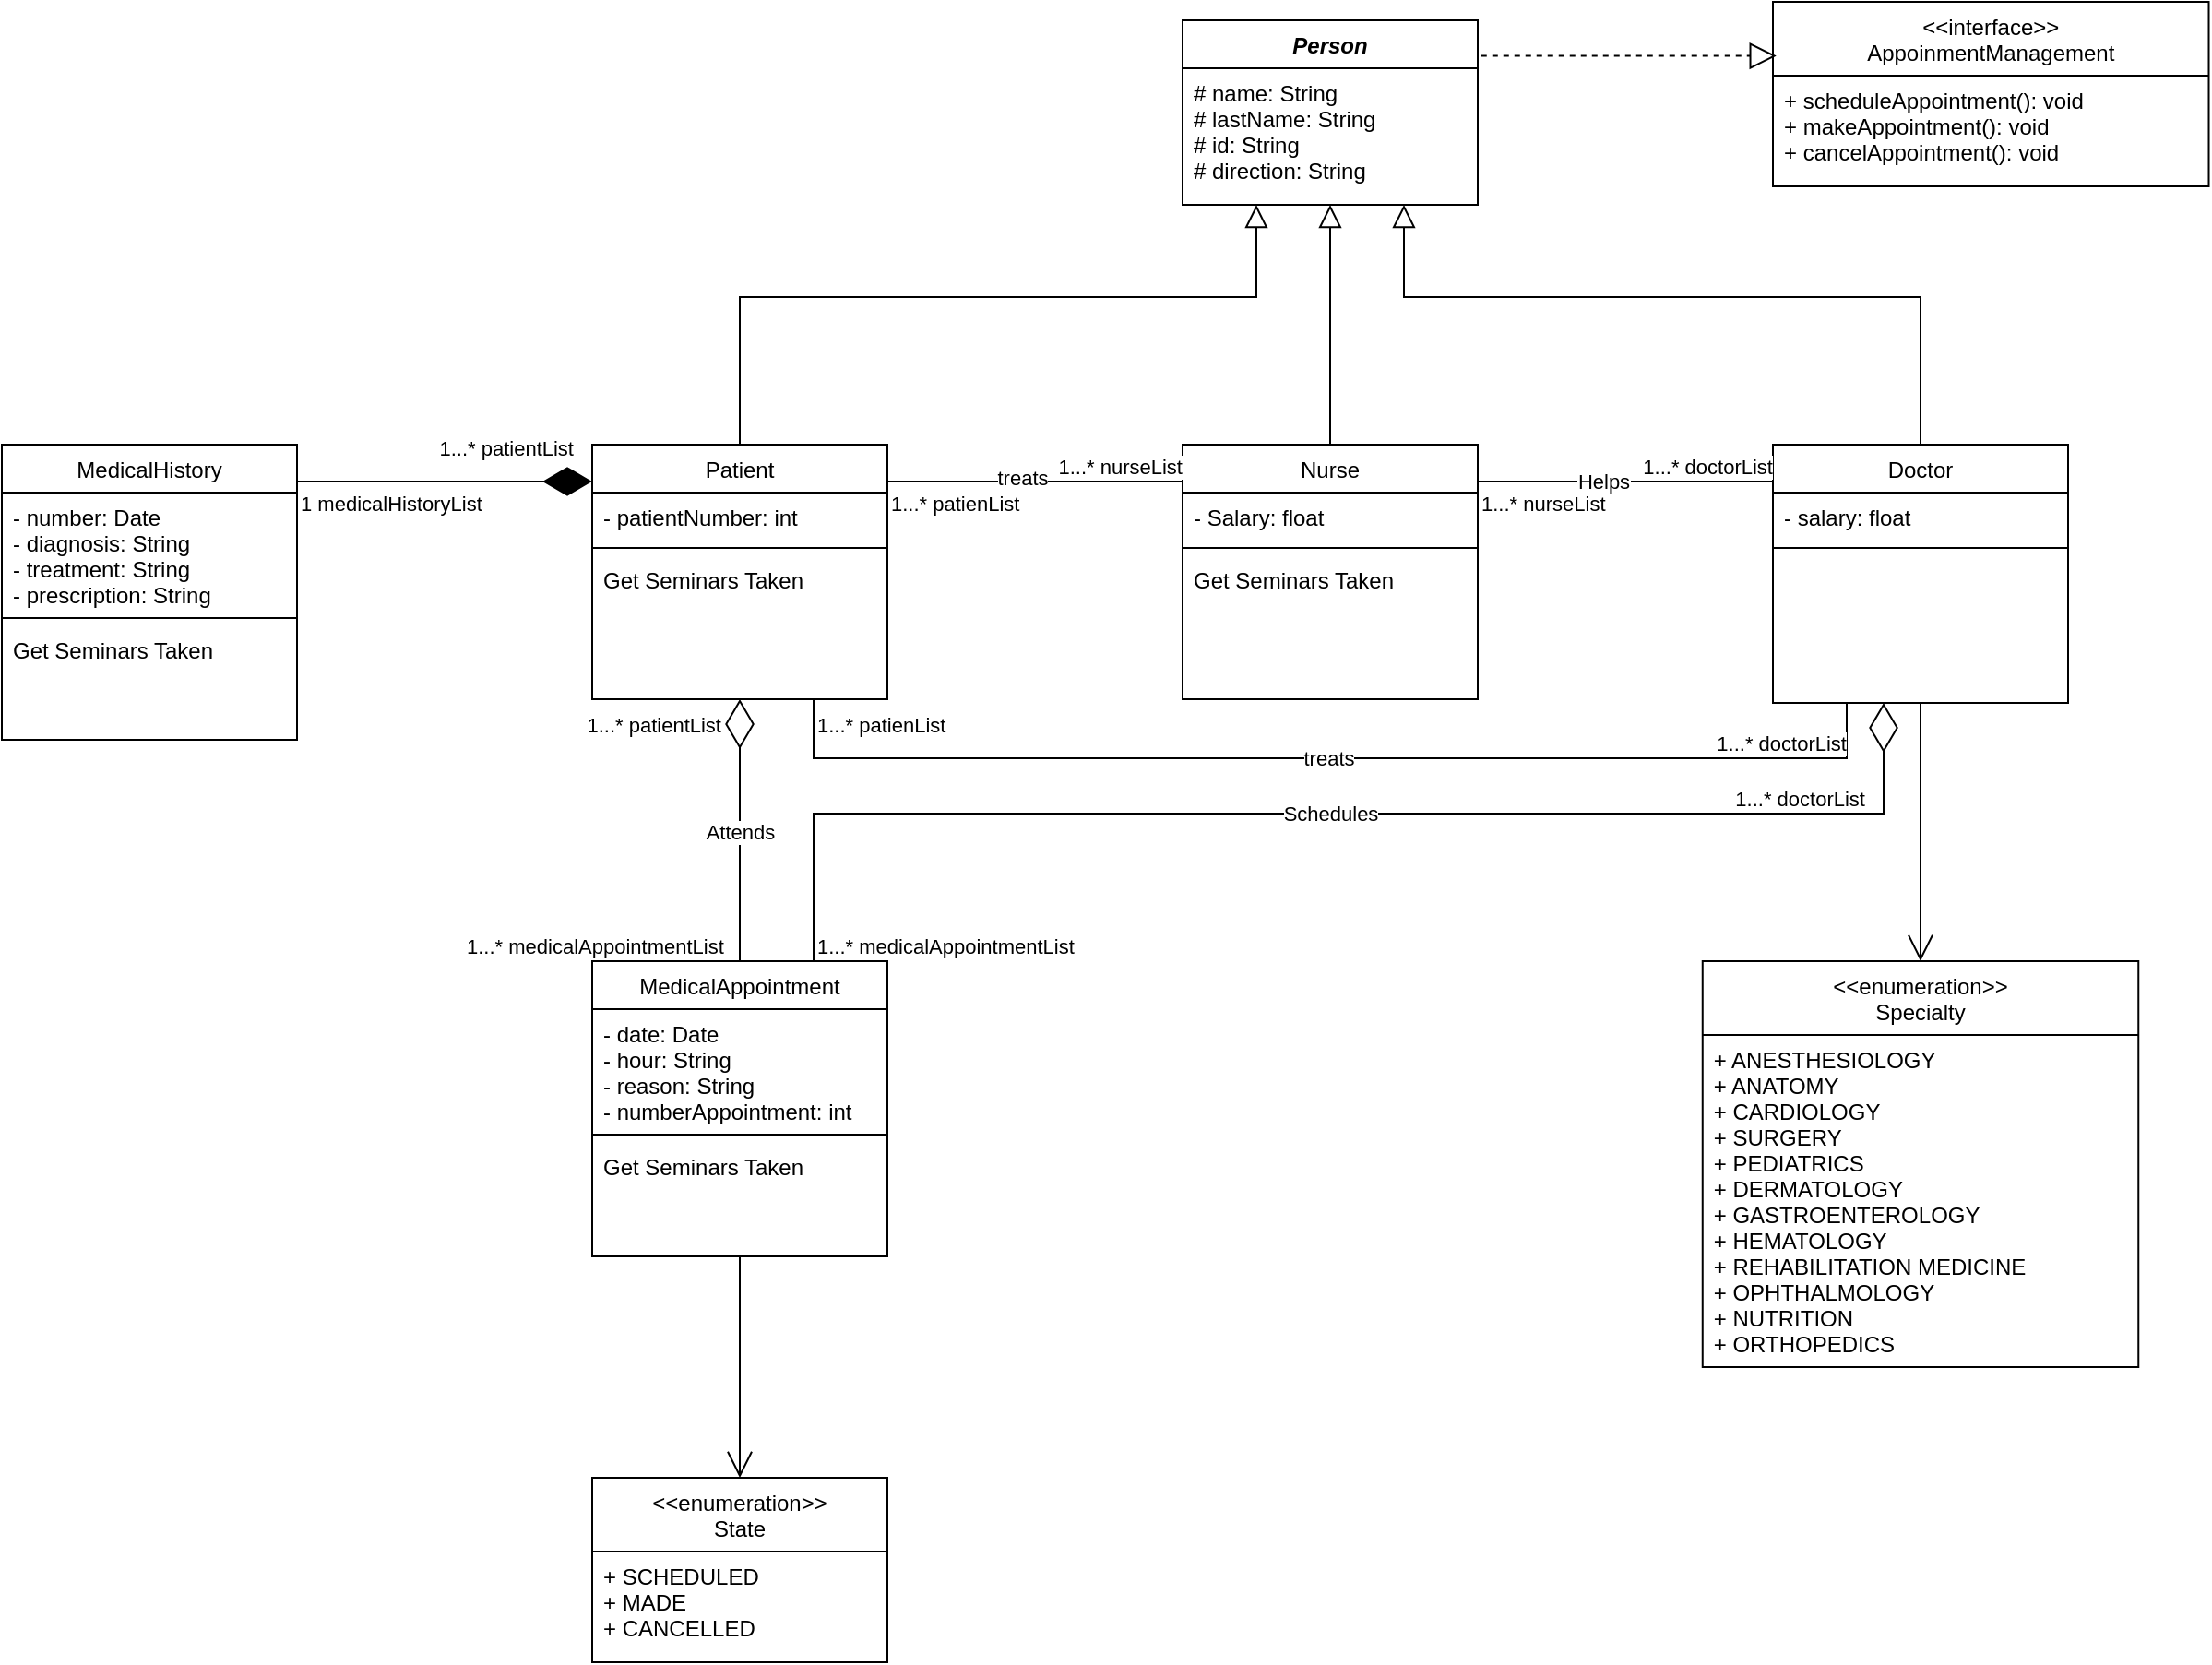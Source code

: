 <mxfile version="24.4.0" type="github">
  <diagram id="C5RBs43oDa-KdzZeNtuy" name="Page-1">
    <mxGraphModel dx="1949" dy="484" grid="1" gridSize="10" guides="1" tooltips="1" connect="1" arrows="1" fold="1" page="1" pageScale="1" pageWidth="827" pageHeight="1169" math="0" shadow="0">
      <root>
        <mxCell id="WIyWlLk6GJQsqaUBKTNV-0" />
        <mxCell id="WIyWlLk6GJQsqaUBKTNV-1" parent="WIyWlLk6GJQsqaUBKTNV-0" />
        <mxCell id="zkfFHV4jXpPFQw0GAbJ--0" value="Person" style="swimlane;fontStyle=3;align=center;verticalAlign=top;childLayout=stackLayout;horizontal=1;startSize=26;horizontalStack=0;resizeParent=1;resizeLast=0;collapsible=1;marginBottom=0;rounded=0;shadow=0;strokeWidth=1;" parent="WIyWlLk6GJQsqaUBKTNV-1" vertex="1">
          <mxGeometry x="120" y="130" width="160" height="100" as="geometry">
            <mxRectangle x="230" y="140" width="160" height="26" as="alternateBounds" />
          </mxGeometry>
        </mxCell>
        <mxCell id="zkfFHV4jXpPFQw0GAbJ--1" value="# name: String&#xa;# lastName: String&#xa;# id: String&#xa;# direction: String&#xa;" style="text;align=left;verticalAlign=top;spacingLeft=4;spacingRight=4;overflow=hidden;rotatable=0;points=[[0,0.5],[1,0.5]];portConstraint=eastwest;" parent="zkfFHV4jXpPFQw0GAbJ--0" vertex="1">
          <mxGeometry y="26" width="160" height="74" as="geometry" />
        </mxCell>
        <mxCell id="zkfFHV4jXpPFQw0GAbJ--6" value="Nurse" style="swimlane;fontStyle=0;align=center;verticalAlign=top;childLayout=stackLayout;horizontal=1;startSize=26;horizontalStack=0;resizeParent=1;resizeLast=0;collapsible=1;marginBottom=0;rounded=0;shadow=0;strokeWidth=1;" parent="WIyWlLk6GJQsqaUBKTNV-1" vertex="1">
          <mxGeometry x="120" y="360" width="160" height="138" as="geometry">
            <mxRectangle x="130" y="380" width="160" height="26" as="alternateBounds" />
          </mxGeometry>
        </mxCell>
        <mxCell id="zkfFHV4jXpPFQw0GAbJ--7" value="- Salary: float" style="text;align=left;verticalAlign=top;spacingLeft=4;spacingRight=4;overflow=hidden;rotatable=0;points=[[0,0.5],[1,0.5]];portConstraint=eastwest;" parent="zkfFHV4jXpPFQw0GAbJ--6" vertex="1">
          <mxGeometry y="26" width="160" height="26" as="geometry" />
        </mxCell>
        <mxCell id="zkfFHV4jXpPFQw0GAbJ--9" value="" style="line;html=1;strokeWidth=1;align=left;verticalAlign=middle;spacingTop=-1;spacingLeft=3;spacingRight=3;rotatable=0;labelPosition=right;points=[];portConstraint=eastwest;" parent="zkfFHV4jXpPFQw0GAbJ--6" vertex="1">
          <mxGeometry y="52" width="160" height="8" as="geometry" />
        </mxCell>
        <mxCell id="zkfFHV4jXpPFQw0GAbJ--11" value="Get Seminars Taken" style="text;align=left;verticalAlign=top;spacingLeft=4;spacingRight=4;overflow=hidden;rotatable=0;points=[[0,0.5],[1,0.5]];portConstraint=eastwest;" parent="zkfFHV4jXpPFQw0GAbJ--6" vertex="1">
          <mxGeometry y="60" width="160" height="26" as="geometry" />
        </mxCell>
        <mxCell id="zkfFHV4jXpPFQw0GAbJ--12" value="" style="endArrow=block;endSize=10;endFill=0;shadow=0;strokeWidth=1;rounded=0;curved=0;edgeStyle=elbowEdgeStyle;elbow=vertical;" parent="WIyWlLk6GJQsqaUBKTNV-1" source="zkfFHV4jXpPFQw0GAbJ--6" target="zkfFHV4jXpPFQw0GAbJ--0" edge="1">
          <mxGeometry width="160" relative="1" as="geometry">
            <mxPoint x="200" y="203" as="sourcePoint" />
            <mxPoint x="200" y="203" as="targetPoint" />
          </mxGeometry>
        </mxCell>
        <mxCell id="zkfFHV4jXpPFQw0GAbJ--13" value="Doctor" style="swimlane;fontStyle=0;align=center;verticalAlign=top;childLayout=stackLayout;horizontal=1;startSize=26;horizontalStack=0;resizeParent=1;resizeLast=0;collapsible=1;marginBottom=0;rounded=0;shadow=0;strokeWidth=1;" parent="WIyWlLk6GJQsqaUBKTNV-1" vertex="1">
          <mxGeometry x="440" y="360" width="160" height="140" as="geometry">
            <mxRectangle x="340" y="380" width="170" height="26" as="alternateBounds" />
          </mxGeometry>
        </mxCell>
        <mxCell id="zkfFHV4jXpPFQw0GAbJ--14" value="- salary: float" style="text;align=left;verticalAlign=top;spacingLeft=4;spacingRight=4;overflow=hidden;rotatable=0;points=[[0,0.5],[1,0.5]];portConstraint=eastwest;" parent="zkfFHV4jXpPFQw0GAbJ--13" vertex="1">
          <mxGeometry y="26" width="160" height="26" as="geometry" />
        </mxCell>
        <mxCell id="zkfFHV4jXpPFQw0GAbJ--15" value="" style="line;html=1;strokeWidth=1;align=left;verticalAlign=middle;spacingTop=-1;spacingLeft=3;spacingRight=3;rotatable=0;labelPosition=right;points=[];portConstraint=eastwest;" parent="zkfFHV4jXpPFQw0GAbJ--13" vertex="1">
          <mxGeometry y="52" width="160" height="8" as="geometry" />
        </mxCell>
        <mxCell id="zkfFHV4jXpPFQw0GAbJ--16" value="" style="endArrow=block;endSize=10;endFill=0;shadow=0;strokeWidth=1;rounded=0;curved=0;edgeStyle=elbowEdgeStyle;elbow=vertical;entryX=0.75;entryY=1;entryDx=0;entryDy=0;" parent="WIyWlLk6GJQsqaUBKTNV-1" source="zkfFHV4jXpPFQw0GAbJ--13" target="zkfFHV4jXpPFQw0GAbJ--0" edge="1">
          <mxGeometry width="160" relative="1" as="geometry">
            <mxPoint x="210" y="373" as="sourcePoint" />
            <mxPoint x="310" y="271" as="targetPoint" />
            <Array as="points">
              <mxPoint x="360" y="280" />
            </Array>
          </mxGeometry>
        </mxCell>
        <mxCell id="u-4s6Ov6tr3szu7wvOjj-0" value="Patient" style="swimlane;fontStyle=0;align=center;verticalAlign=top;childLayout=stackLayout;horizontal=1;startSize=26;horizontalStack=0;resizeParent=1;resizeLast=0;collapsible=1;marginBottom=0;rounded=0;shadow=0;strokeWidth=1;" parent="WIyWlLk6GJQsqaUBKTNV-1" vertex="1">
          <mxGeometry x="-200" y="360" width="160" height="138" as="geometry">
            <mxRectangle x="130" y="380" width="160" height="26" as="alternateBounds" />
          </mxGeometry>
        </mxCell>
        <mxCell id="u-4s6Ov6tr3szu7wvOjj-1" value="- patientNumber: int" style="text;align=left;verticalAlign=top;spacingLeft=4;spacingRight=4;overflow=hidden;rotatable=0;points=[[0,0.5],[1,0.5]];portConstraint=eastwest;" parent="u-4s6Ov6tr3szu7wvOjj-0" vertex="1">
          <mxGeometry y="26" width="160" height="26" as="geometry" />
        </mxCell>
        <mxCell id="u-4s6Ov6tr3szu7wvOjj-3" value="" style="line;html=1;strokeWidth=1;align=left;verticalAlign=middle;spacingTop=-1;spacingLeft=3;spacingRight=3;rotatable=0;labelPosition=right;points=[];portConstraint=eastwest;" parent="u-4s6Ov6tr3szu7wvOjj-0" vertex="1">
          <mxGeometry y="52" width="160" height="8" as="geometry" />
        </mxCell>
        <mxCell id="u-4s6Ov6tr3szu7wvOjj-5" value="Get Seminars Taken" style="text;align=left;verticalAlign=top;spacingLeft=4;spacingRight=4;overflow=hidden;rotatable=0;points=[[0,0.5],[1,0.5]];portConstraint=eastwest;" parent="u-4s6Ov6tr3szu7wvOjj-0" vertex="1">
          <mxGeometry y="60" width="160" height="26" as="geometry" />
        </mxCell>
        <mxCell id="u-4s6Ov6tr3szu7wvOjj-6" value="" style="endArrow=block;endSize=10;endFill=0;shadow=0;strokeWidth=1;rounded=0;curved=0;edgeStyle=elbowEdgeStyle;elbow=vertical;exitX=0.5;exitY=0;exitDx=0;exitDy=0;entryX=0.25;entryY=1;entryDx=0;entryDy=0;" parent="WIyWlLk6GJQsqaUBKTNV-1" source="u-4s6Ov6tr3szu7wvOjj-0" target="zkfFHV4jXpPFQw0GAbJ--0" edge="1">
          <mxGeometry width="160" relative="1" as="geometry">
            <mxPoint x="200" y="360" as="sourcePoint" />
            <mxPoint x="300" y="220" as="targetPoint" />
            <Array as="points">
              <mxPoint x="80" y="280" />
            </Array>
          </mxGeometry>
        </mxCell>
        <mxCell id="u-4s6Ov6tr3szu7wvOjj-10" value="MedicalAppointment" style="swimlane;fontStyle=0;align=center;verticalAlign=top;childLayout=stackLayout;horizontal=1;startSize=26;horizontalStack=0;resizeParent=1;resizeLast=0;collapsible=1;marginBottom=0;rounded=0;shadow=0;strokeWidth=1;" parent="WIyWlLk6GJQsqaUBKTNV-1" vertex="1">
          <mxGeometry x="-200" y="640" width="160" height="160" as="geometry">
            <mxRectangle x="130" y="380" width="160" height="26" as="alternateBounds" />
          </mxGeometry>
        </mxCell>
        <mxCell id="u-4s6Ov6tr3szu7wvOjj-11" value="- date: Date&#xa;- hour: String&#xa;- reason: String&#xa;- numberAppointment: int" style="text;align=left;verticalAlign=top;spacingLeft=4;spacingRight=4;overflow=hidden;rotatable=0;points=[[0,0.5],[1,0.5]];portConstraint=eastwest;" parent="u-4s6Ov6tr3szu7wvOjj-10" vertex="1">
          <mxGeometry y="26" width="160" height="64" as="geometry" />
        </mxCell>
        <mxCell id="u-4s6Ov6tr3szu7wvOjj-13" value="" style="line;html=1;strokeWidth=1;align=left;verticalAlign=middle;spacingTop=-1;spacingLeft=3;spacingRight=3;rotatable=0;labelPosition=right;points=[];portConstraint=eastwest;" parent="u-4s6Ov6tr3szu7wvOjj-10" vertex="1">
          <mxGeometry y="90" width="160" height="8" as="geometry" />
        </mxCell>
        <mxCell id="u-4s6Ov6tr3szu7wvOjj-15" value="Get Seminars Taken" style="text;align=left;verticalAlign=top;spacingLeft=4;spacingRight=4;overflow=hidden;rotatable=0;points=[[0,0.5],[1,0.5]];portConstraint=eastwest;" parent="u-4s6Ov6tr3szu7wvOjj-10" vertex="1">
          <mxGeometry y="98" width="160" height="26" as="geometry" />
        </mxCell>
        <mxCell id="nf6GtYuXOrSCbUcl3UwR-0" value="&lt;&lt;enumeration&gt;&gt;&#xa;Specialty" style="swimlane;fontStyle=0;align=center;verticalAlign=top;childLayout=stackLayout;horizontal=1;startSize=40;horizontalStack=0;resizeParent=1;resizeLast=0;collapsible=1;marginBottom=0;rounded=0;shadow=0;strokeWidth=1;" parent="WIyWlLk6GJQsqaUBKTNV-1" vertex="1">
          <mxGeometry x="401.88" y="640" width="236.25" height="220" as="geometry">
            <mxRectangle x="130" y="380" width="160" height="26" as="alternateBounds" />
          </mxGeometry>
        </mxCell>
        <mxCell id="nf6GtYuXOrSCbUcl3UwR-1" value="+ ANESTHESIOLOGY&#xa;+ ANATOMY&#xa;+ CARDIOLOGY&#xa;+ SURGERY&#xa;+ PEDIATRICS&#xa;+ DERMATOLOGY&#xa;+ GASTROENTEROLOGY&#xa;+ HEMATOLOGY&#xa;+ REHABILITATION MEDICINE&#xa;+ OPHTHALMOLOGY&#xa;+ NUTRITION&#xa;+ ORTHOPEDICS&#xa;" style="text;align=left;verticalAlign=top;spacingLeft=4;spacingRight=4;overflow=hidden;rotatable=0;points=[[0,0.5],[1,0.5]];portConstraint=eastwest;" parent="nf6GtYuXOrSCbUcl3UwR-0" vertex="1">
          <mxGeometry y="40" width="236.25" height="180" as="geometry" />
        </mxCell>
        <mxCell id="9nxCpHyB3YXCoemgMU6g-3" value="" style="endArrow=none;html=1;edgeStyle=orthogonalEdgeStyle;rounded=0;" parent="WIyWlLk6GJQsqaUBKTNV-1" edge="1">
          <mxGeometry relative="1" as="geometry">
            <mxPoint x="280" y="380" as="sourcePoint" />
            <mxPoint x="440" y="380" as="targetPoint" />
          </mxGeometry>
        </mxCell>
        <mxCell id="9nxCpHyB3YXCoemgMU6g-4" value="1...* nurseList" style="edgeLabel;resizable=0;html=1;align=left;verticalAlign=bottom;" parent="9nxCpHyB3YXCoemgMU6g-3" connectable="0" vertex="1">
          <mxGeometry x="-1" relative="1" as="geometry">
            <mxPoint y="20" as="offset" />
          </mxGeometry>
        </mxCell>
        <mxCell id="9nxCpHyB3YXCoemgMU6g-5" value="1...* doctorList" style="edgeLabel;resizable=0;html=1;align=right;verticalAlign=bottom;" parent="9nxCpHyB3YXCoemgMU6g-3" connectable="0" vertex="1">
          <mxGeometry x="1" relative="1" as="geometry" />
        </mxCell>
        <mxCell id="hKyiq-k3pNiRIHzsLkep-5" value="Helps" style="edgeLabel;html=1;align=center;verticalAlign=middle;resizable=0;points=[];" vertex="1" connectable="0" parent="9nxCpHyB3YXCoemgMU6g-3">
          <mxGeometry x="-0.15" relative="1" as="geometry">
            <mxPoint as="offset" />
          </mxGeometry>
        </mxCell>
        <mxCell id="9nxCpHyB3YXCoemgMU6g-10" value="&lt;&lt;enumeration&gt;&gt;&#xa;State" style="swimlane;fontStyle=0;align=center;verticalAlign=top;childLayout=stackLayout;horizontal=1;startSize=40;horizontalStack=0;resizeParent=1;resizeLast=0;collapsible=1;marginBottom=0;rounded=0;shadow=0;strokeWidth=1;" parent="WIyWlLk6GJQsqaUBKTNV-1" vertex="1">
          <mxGeometry x="-200" y="920" width="160" height="100" as="geometry">
            <mxRectangle x="130" y="380" width="160" height="26" as="alternateBounds" />
          </mxGeometry>
        </mxCell>
        <mxCell id="9nxCpHyB3YXCoemgMU6g-11" value="+ SCHEDULED&#xa;+ MADE&#xa;+ CANCELLED" style="text;align=left;verticalAlign=top;spacingLeft=4;spacingRight=4;overflow=hidden;rotatable=0;points=[[0,0.5],[1,0.5]];portConstraint=eastwest;" parent="9nxCpHyB3YXCoemgMU6g-10" vertex="1">
          <mxGeometry y="40" width="160" height="50" as="geometry" />
        </mxCell>
        <mxCell id="rtvJsowL2uCDPfCGGApR-0" value="" style="endArrow=none;html=1;edgeStyle=orthogonalEdgeStyle;rounded=0;" parent="WIyWlLk6GJQsqaUBKTNV-1" edge="1">
          <mxGeometry relative="1" as="geometry">
            <mxPoint x="-40" y="380" as="sourcePoint" />
            <mxPoint x="120" y="380" as="targetPoint" />
          </mxGeometry>
        </mxCell>
        <mxCell id="rtvJsowL2uCDPfCGGApR-1" value="1...* patienList" style="edgeLabel;resizable=0;html=1;align=left;verticalAlign=bottom;" parent="rtvJsowL2uCDPfCGGApR-0" connectable="0" vertex="1">
          <mxGeometry x="-1" relative="1" as="geometry">
            <mxPoint y="20" as="offset" />
          </mxGeometry>
        </mxCell>
        <mxCell id="rtvJsowL2uCDPfCGGApR-2" value="1...* nurseList" style="edgeLabel;resizable=0;html=1;align=right;verticalAlign=bottom;" parent="rtvJsowL2uCDPfCGGApR-0" connectable="0" vertex="1">
          <mxGeometry x="1" relative="1" as="geometry" />
        </mxCell>
        <mxCell id="hKyiq-k3pNiRIHzsLkep-15" value="treats" style="edgeLabel;html=1;align=center;verticalAlign=middle;resizable=0;points=[];" vertex="1" connectable="0" parent="rtvJsowL2uCDPfCGGApR-0">
          <mxGeometry x="-0.085" y="2" relative="1" as="geometry">
            <mxPoint as="offset" />
          </mxGeometry>
        </mxCell>
        <mxCell id="hKyiq-k3pNiRIHzsLkep-7" value="MedicalHistory" style="swimlane;fontStyle=0;align=center;verticalAlign=top;childLayout=stackLayout;horizontal=1;startSize=26;horizontalStack=0;resizeParent=1;resizeLast=0;collapsible=1;marginBottom=0;rounded=0;shadow=0;strokeWidth=1;" vertex="1" parent="WIyWlLk6GJQsqaUBKTNV-1">
          <mxGeometry x="-520" y="360" width="160" height="160" as="geometry">
            <mxRectangle x="130" y="380" width="160" height="26" as="alternateBounds" />
          </mxGeometry>
        </mxCell>
        <mxCell id="hKyiq-k3pNiRIHzsLkep-8" value="- number: Date&#xa;- diagnosis: String&#xa;- treatment: String&#xa;- prescription: String" style="text;align=left;verticalAlign=top;spacingLeft=4;spacingRight=4;overflow=hidden;rotatable=0;points=[[0,0.5],[1,0.5]];portConstraint=eastwest;" vertex="1" parent="hKyiq-k3pNiRIHzsLkep-7">
          <mxGeometry y="26" width="160" height="64" as="geometry" />
        </mxCell>
        <mxCell id="hKyiq-k3pNiRIHzsLkep-9" value="" style="line;html=1;strokeWidth=1;align=left;verticalAlign=middle;spacingTop=-1;spacingLeft=3;spacingRight=3;rotatable=0;labelPosition=right;points=[];portConstraint=eastwest;" vertex="1" parent="hKyiq-k3pNiRIHzsLkep-7">
          <mxGeometry y="90" width="160" height="8" as="geometry" />
        </mxCell>
        <mxCell id="hKyiq-k3pNiRIHzsLkep-10" value="Get Seminars Taken" style="text;align=left;verticalAlign=top;spacingLeft=4;spacingRight=4;overflow=hidden;rotatable=0;points=[[0,0.5],[1,0.5]];portConstraint=eastwest;" vertex="1" parent="hKyiq-k3pNiRIHzsLkep-7">
          <mxGeometry y="98" width="160" height="26" as="geometry" />
        </mxCell>
        <mxCell id="hKyiq-k3pNiRIHzsLkep-11" value="treats" style="endArrow=none;html=1;edgeStyle=orthogonalEdgeStyle;rounded=0;entryX=0.25;entryY=1;entryDx=0;entryDy=0;exitX=0.75;exitY=1;exitDx=0;exitDy=0;" edge="1" parent="WIyWlLk6GJQsqaUBKTNV-1" source="u-4s6Ov6tr3szu7wvOjj-0" target="zkfFHV4jXpPFQw0GAbJ--13">
          <mxGeometry relative="1" as="geometry">
            <mxPoint x="-70" y="650" as="sourcePoint" />
            <mxPoint x="490" y="510" as="targetPoint" />
            <Array as="points">
              <mxPoint x="-80" y="530" />
              <mxPoint x="480" y="530" />
            </Array>
          </mxGeometry>
        </mxCell>
        <mxCell id="hKyiq-k3pNiRIHzsLkep-12" value="1...* patienList" style="edgeLabel;resizable=0;html=1;align=left;verticalAlign=bottom;" connectable="0" vertex="1" parent="hKyiq-k3pNiRIHzsLkep-11">
          <mxGeometry x="-1" relative="1" as="geometry">
            <mxPoint y="22" as="offset" />
          </mxGeometry>
        </mxCell>
        <mxCell id="hKyiq-k3pNiRIHzsLkep-13" value="1...* doctorList" style="edgeLabel;resizable=0;html=1;align=right;verticalAlign=bottom;" connectable="0" vertex="1" parent="hKyiq-k3pNiRIHzsLkep-11">
          <mxGeometry x="1" relative="1" as="geometry">
            <mxPoint y="30" as="offset" />
          </mxGeometry>
        </mxCell>
        <mxCell id="hKyiq-k3pNiRIHzsLkep-20" value="" style="endArrow=diamondThin;endFill=1;endSize=24;html=1;rounded=0;" edge="1" parent="WIyWlLk6GJQsqaUBKTNV-1">
          <mxGeometry width="160" relative="1" as="geometry">
            <mxPoint x="-360" y="380" as="sourcePoint" />
            <mxPoint x="-200" y="380" as="targetPoint" />
          </mxGeometry>
        </mxCell>
        <mxCell id="hKyiq-k3pNiRIHzsLkep-21" value="1 medicalHistoryList" style="edgeLabel;resizable=0;html=1;align=left;verticalAlign=bottom;" connectable="0" vertex="1" parent="WIyWlLk6GJQsqaUBKTNV-1">
          <mxGeometry x="-360" y="400" as="geometry" />
        </mxCell>
        <mxCell id="hKyiq-k3pNiRIHzsLkep-22" value="1...* patientList" style="edgeLabel;resizable=0;html=1;align=right;verticalAlign=bottom;" connectable="0" vertex="1" parent="WIyWlLk6GJQsqaUBKTNV-1">
          <mxGeometry x="-210" y="370" as="geometry" />
        </mxCell>
        <mxCell id="hKyiq-k3pNiRIHzsLkep-23" value="1...* patientList" style="edgeLabel;resizable=0;html=1;align=right;verticalAlign=bottom;" connectable="0" vertex="1" parent="WIyWlLk6GJQsqaUBKTNV-1">
          <mxGeometry x="-130.0" y="520" as="geometry" />
        </mxCell>
        <mxCell id="hKyiq-k3pNiRIHzsLkep-24" value="1...* medicalAppointmentList" style="edgeLabel;resizable=0;html=1;align=left;verticalAlign=bottom;" connectable="0" vertex="1" parent="WIyWlLk6GJQsqaUBKTNV-1">
          <mxGeometry x="-270.0" y="640" as="geometry" />
        </mxCell>
        <mxCell id="hKyiq-k3pNiRIHzsLkep-26" value="" style="endArrow=diamondThin;endFill=0;endSize=24;html=1;rounded=0;entryX=0.5;entryY=1;entryDx=0;entryDy=0;exitX=0.5;exitY=0;exitDx=0;exitDy=0;" edge="1" parent="WIyWlLk6GJQsqaUBKTNV-1" source="u-4s6Ov6tr3szu7wvOjj-10" target="u-4s6Ov6tr3szu7wvOjj-0">
          <mxGeometry width="160" relative="1" as="geometry">
            <mxPoint x="-140" y="580" as="sourcePoint" />
            <mxPoint x="20" y="580" as="targetPoint" />
          </mxGeometry>
        </mxCell>
        <mxCell id="hKyiq-k3pNiRIHzsLkep-28" value="1...* medicalAppointmentList" style="edgeLabel;resizable=0;html=1;align=left;verticalAlign=bottom;" connectable="0" vertex="1" parent="WIyWlLk6GJQsqaUBKTNV-1">
          <mxGeometry x="-80.0" y="640" as="geometry" />
        </mxCell>
        <mxCell id="hKyiq-k3pNiRIHzsLkep-29" value="1...* doctorList" style="edgeLabel;resizable=0;html=1;align=right;verticalAlign=bottom;" connectable="0" vertex="1" parent="WIyWlLk6GJQsqaUBKTNV-1">
          <mxGeometry x="490" y="560" as="geometry" />
        </mxCell>
        <mxCell id="hKyiq-k3pNiRIHzsLkep-30" value="" style="endArrow=diamondThin;endFill=0;endSize=24;html=1;rounded=0;exitX=0.75;exitY=0;exitDx=0;exitDy=0;" edge="1" parent="WIyWlLk6GJQsqaUBKTNV-1" source="u-4s6Ov6tr3szu7wvOjj-10">
          <mxGeometry width="160" relative="1" as="geometry">
            <mxPoint x="90" y="550" as="sourcePoint" />
            <mxPoint x="500" y="500" as="targetPoint" />
            <Array as="points">
              <mxPoint x="-80" y="560" />
              <mxPoint x="500" y="560" />
            </Array>
          </mxGeometry>
        </mxCell>
        <mxCell id="hKyiq-k3pNiRIHzsLkep-27" value="Schedules" style="edgeLabel;html=1;align=center;verticalAlign=middle;resizable=0;points=[];" vertex="1" connectable="0" parent="WIyWlLk6GJQsqaUBKTNV-1">
          <mxGeometry x="199.997" y="560" as="geometry">
            <mxPoint as="offset" />
          </mxGeometry>
        </mxCell>
        <mxCell id="hKyiq-k3pNiRIHzsLkep-25" value="Attends" style="edgeLabel;html=1;align=center;verticalAlign=middle;resizable=0;points=[];" vertex="1" connectable="0" parent="WIyWlLk6GJQsqaUBKTNV-1">
          <mxGeometry x="-120" y="570" as="geometry" />
        </mxCell>
        <mxCell id="hKyiq-k3pNiRIHzsLkep-31" value="&lt;&lt;interface&gt;&gt;&#xa;AppoinmentManagement" style="swimlane;fontStyle=0;align=center;verticalAlign=top;childLayout=stackLayout;horizontal=1;startSize=40;horizontalStack=0;resizeParent=1;resizeLast=0;collapsible=1;marginBottom=0;rounded=0;shadow=0;strokeWidth=1;" vertex="1" parent="WIyWlLk6GJQsqaUBKTNV-1">
          <mxGeometry x="440" y="120" width="236.25" height="100" as="geometry">
            <mxRectangle x="130" y="380" width="160" height="26" as="alternateBounds" />
          </mxGeometry>
        </mxCell>
        <mxCell id="hKyiq-k3pNiRIHzsLkep-32" value="+ scheduleAppointment(): void&#xa;+ makeAppointment(): void&#xa;+ cancelAppointment(): void" style="text;align=left;verticalAlign=top;spacingLeft=4;spacingRight=4;overflow=hidden;rotatable=0;points=[[0,0.5],[1,0.5]];portConstraint=eastwest;" vertex="1" parent="hKyiq-k3pNiRIHzsLkep-31">
          <mxGeometry y="40" width="236.25" height="60" as="geometry" />
        </mxCell>
        <mxCell id="hKyiq-k3pNiRIHzsLkep-37" value="" style="endArrow=block;dashed=1;endFill=0;endSize=12;html=1;rounded=0;" edge="1" parent="WIyWlLk6GJQsqaUBKTNV-1">
          <mxGeometry width="160" relative="1" as="geometry">
            <mxPoint x="281.88" y="149.26" as="sourcePoint" />
            <mxPoint x="441.88" y="149.26" as="targetPoint" />
          </mxGeometry>
        </mxCell>
        <mxCell id="hKyiq-k3pNiRIHzsLkep-43" value="" style="endArrow=open;endFill=1;endSize=12;html=1;rounded=0;entryX=0.5;entryY=0;entryDx=0;entryDy=0;exitX=0.5;exitY=1;exitDx=0;exitDy=0;" edge="1" parent="WIyWlLk6GJQsqaUBKTNV-1" source="zkfFHV4jXpPFQw0GAbJ--13" target="nf6GtYuXOrSCbUcl3UwR-0">
          <mxGeometry width="160" relative="1" as="geometry">
            <mxPoint x="710" y="400" as="sourcePoint" />
            <mxPoint x="870" y="400" as="targetPoint" />
          </mxGeometry>
        </mxCell>
        <mxCell id="hKyiq-k3pNiRIHzsLkep-44" value="" style="endArrow=open;endFill=1;endSize=12;html=1;rounded=0;entryX=0.5;entryY=0;entryDx=0;entryDy=0;exitX=0.5;exitY=1;exitDx=0;exitDy=0;" edge="1" parent="WIyWlLk6GJQsqaUBKTNV-1" source="u-4s6Ov6tr3szu7wvOjj-10" target="9nxCpHyB3YXCoemgMU6g-10">
          <mxGeometry width="160" relative="1" as="geometry">
            <mxPoint y="870" as="sourcePoint" />
            <mxPoint x="160" y="870" as="targetPoint" />
          </mxGeometry>
        </mxCell>
      </root>
    </mxGraphModel>
  </diagram>
</mxfile>
